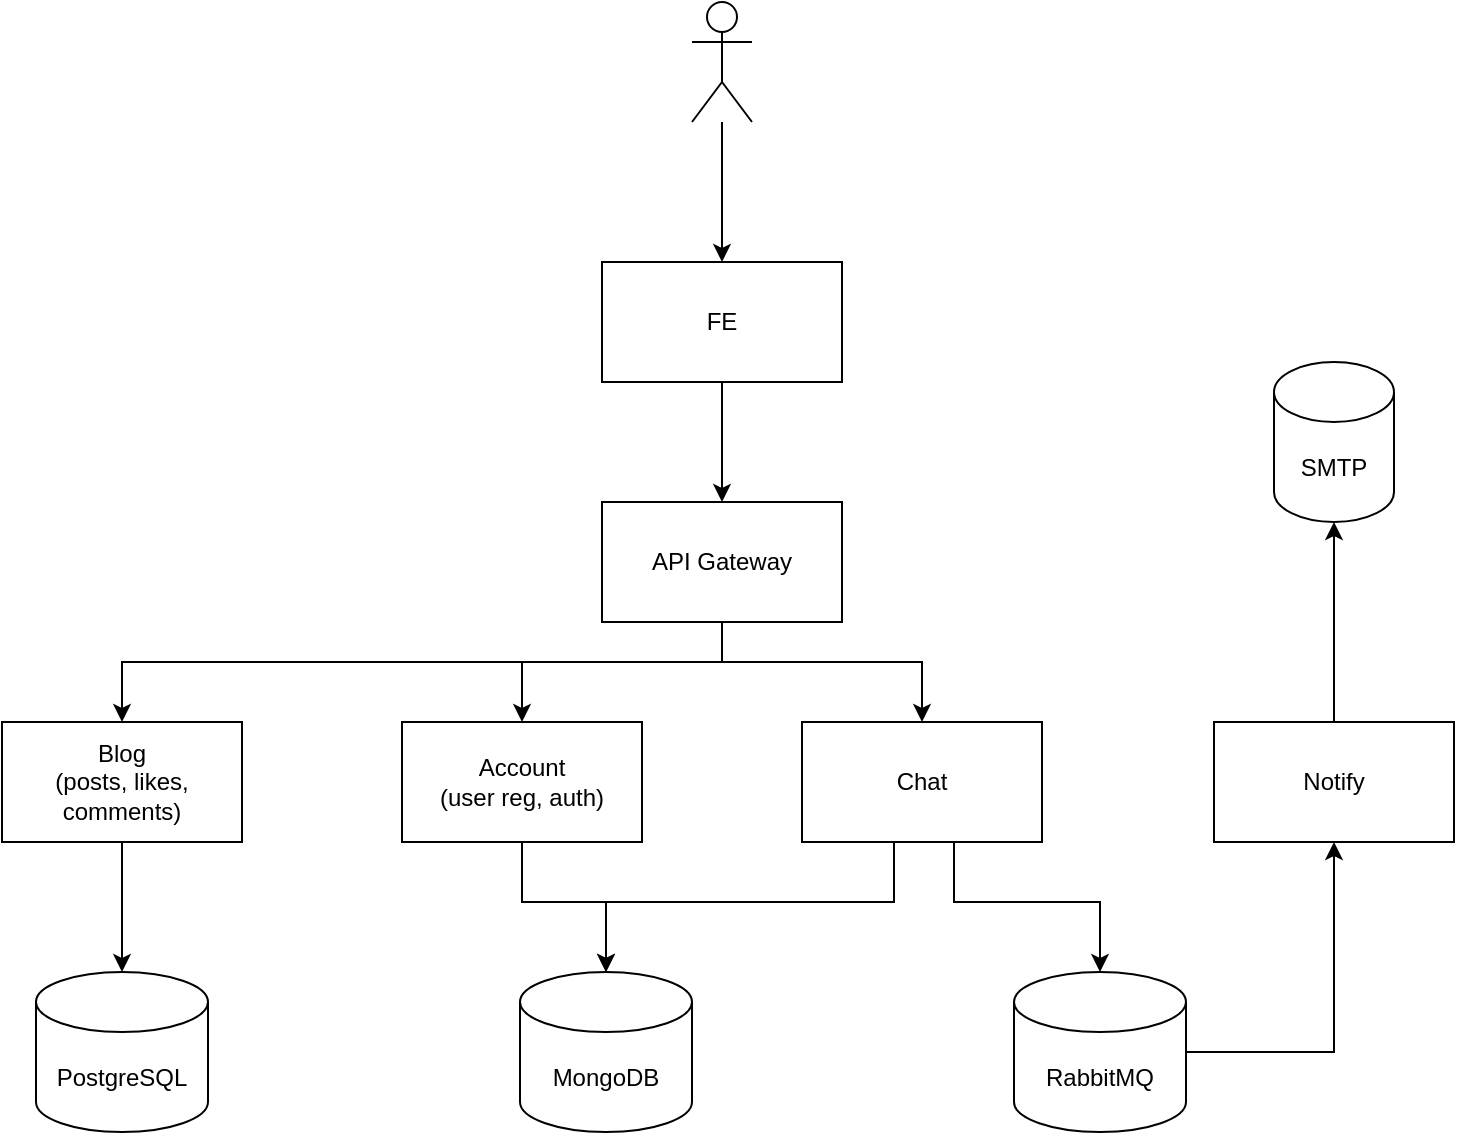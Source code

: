 <mxfile version="24.2.0" type="device">
  <diagram name="Specification" id="O7guWKUaf0JWwatWyiI9">
    <mxGraphModel dx="1434" dy="762" grid="1" gridSize="10" guides="1" tooltips="1" connect="1" arrows="1" fold="1" page="1" pageScale="1" pageWidth="827" pageHeight="1169" math="0" shadow="0">
      <root>
        <mxCell id="0" />
        <mxCell id="1" parent="0" />
        <mxCell id="7KezUDTG5KgQ72eP-DHj-3" style="edgeStyle=orthogonalEdgeStyle;rounded=0;orthogonalLoop=1;jettySize=auto;html=1;entryX=0.5;entryY=0;entryDx=0;entryDy=0;" parent="1" source="7KezUDTG5KgQ72eP-DHj-1" target="7KezUDTG5KgQ72eP-DHj-2" edge="1">
          <mxGeometry relative="1" as="geometry" />
        </mxCell>
        <mxCell id="7KezUDTG5KgQ72eP-DHj-1" value="" style="shape=umlActor;verticalLabelPosition=bottom;verticalAlign=top;html=1;outlineConnect=0;" parent="1" vertex="1">
          <mxGeometry x="399" y="20" width="30" height="60" as="geometry" />
        </mxCell>
        <mxCell id="7KezUDTG5KgQ72eP-DHj-18" style="edgeStyle=orthogonalEdgeStyle;rounded=0;orthogonalLoop=1;jettySize=auto;html=1;entryX=0.5;entryY=0;entryDx=0;entryDy=0;" parent="1" source="7KezUDTG5KgQ72eP-DHj-2" target="7KezUDTG5KgQ72eP-DHj-15" edge="1">
          <mxGeometry relative="1" as="geometry" />
        </mxCell>
        <mxCell id="7KezUDTG5KgQ72eP-DHj-2" value="FE" style="rounded=0;whiteSpace=wrap;html=1;" parent="1" vertex="1">
          <mxGeometry x="354" y="150" width="120" height="60" as="geometry" />
        </mxCell>
        <mxCell id="7KezUDTG5KgQ72eP-DHj-4" value="Account&lt;br&gt;(user reg, auth)" style="rounded=0;whiteSpace=wrap;html=1;" parent="1" vertex="1">
          <mxGeometry x="254" y="380" width="120" height="60" as="geometry" />
        </mxCell>
        <mxCell id="7KezUDTG5KgQ72eP-DHj-7" value="Blog&lt;br&gt;(posts, likes, comments)" style="rounded=0;whiteSpace=wrap;html=1;" parent="1" vertex="1">
          <mxGeometry x="54" y="380" width="120" height="60" as="geometry" />
        </mxCell>
        <mxCell id="7KezUDTG5KgQ72eP-DHj-30" style="edgeStyle=orthogonalEdgeStyle;rounded=0;orthogonalLoop=1;jettySize=auto;html=1;entryX=0.5;entryY=0;entryDx=0;entryDy=0;entryPerimeter=0;" parent="1" source="7KezUDTG5KgQ72eP-DHj-8" target="7KezUDTG5KgQ72eP-DHj-27" edge="1">
          <mxGeometry relative="1" as="geometry">
            <mxPoint x="410" y="500" as="targetPoint" />
            <Array as="points">
              <mxPoint x="500" y="470" />
              <mxPoint x="356" y="470" />
            </Array>
          </mxGeometry>
        </mxCell>
        <mxCell id="7KezUDTG5KgQ72eP-DHj-8" value="Chat" style="rounded=0;whiteSpace=wrap;html=1;" parent="1" vertex="1">
          <mxGeometry x="454" y="380" width="120" height="60" as="geometry" />
        </mxCell>
        <mxCell id="7KezUDTG5KgQ72eP-DHj-26" style="edgeStyle=orthogonalEdgeStyle;rounded=0;orthogonalLoop=1;jettySize=auto;html=1;" parent="1" source="7KezUDTG5KgQ72eP-DHj-14" target="7KezUDTG5KgQ72eP-DHj-25" edge="1">
          <mxGeometry relative="1" as="geometry" />
        </mxCell>
        <mxCell id="7KezUDTG5KgQ72eP-DHj-14" value="Notify" style="rounded=0;whiteSpace=wrap;html=1;" parent="1" vertex="1">
          <mxGeometry x="660" y="380" width="120" height="60" as="geometry" />
        </mxCell>
        <mxCell id="7KezUDTG5KgQ72eP-DHj-19" style="edgeStyle=orthogonalEdgeStyle;rounded=0;orthogonalLoop=1;jettySize=auto;html=1;entryX=0.5;entryY=0;entryDx=0;entryDy=0;" parent="1" source="7KezUDTG5KgQ72eP-DHj-15" target="7KezUDTG5KgQ72eP-DHj-4" edge="1">
          <mxGeometry relative="1" as="geometry">
            <Array as="points">
              <mxPoint x="414" y="350" />
              <mxPoint x="314" y="350" />
            </Array>
          </mxGeometry>
        </mxCell>
        <mxCell id="7KezUDTG5KgQ72eP-DHj-20" style="edgeStyle=orthogonalEdgeStyle;rounded=0;orthogonalLoop=1;jettySize=auto;html=1;entryX=0.5;entryY=0;entryDx=0;entryDy=0;" parent="1" source="7KezUDTG5KgQ72eP-DHj-15" target="7KezUDTG5KgQ72eP-DHj-7" edge="1">
          <mxGeometry relative="1" as="geometry">
            <Array as="points">
              <mxPoint x="414" y="350" />
              <mxPoint x="114" y="350" />
            </Array>
          </mxGeometry>
        </mxCell>
        <mxCell id="7KezUDTG5KgQ72eP-DHj-21" style="edgeStyle=orthogonalEdgeStyle;rounded=0;orthogonalLoop=1;jettySize=auto;html=1;entryX=0.5;entryY=0;entryDx=0;entryDy=0;" parent="1" source="7KezUDTG5KgQ72eP-DHj-15" target="7KezUDTG5KgQ72eP-DHj-8" edge="1">
          <mxGeometry relative="1" as="geometry">
            <Array as="points">
              <mxPoint x="414" y="350" />
              <mxPoint x="514" y="350" />
            </Array>
          </mxGeometry>
        </mxCell>
        <mxCell id="7KezUDTG5KgQ72eP-DHj-15" value="API Gateway" style="rounded=0;whiteSpace=wrap;html=1;" parent="1" vertex="1">
          <mxGeometry x="354" y="270" width="120" height="60" as="geometry" />
        </mxCell>
        <mxCell id="7KezUDTG5KgQ72eP-DHj-16" value="PostgreSQL" style="shape=cylinder3;whiteSpace=wrap;html=1;boundedLbl=1;backgroundOutline=1;size=15;" parent="1" vertex="1">
          <mxGeometry x="71" y="505" width="86" height="80" as="geometry" />
        </mxCell>
        <mxCell id="7KezUDTG5KgQ72eP-DHj-24" style="edgeStyle=orthogonalEdgeStyle;rounded=0;orthogonalLoop=1;jettySize=auto;html=1;entryX=0.5;entryY=1;entryDx=0;entryDy=0;" parent="1" source="7KezUDTG5KgQ72eP-DHj-17" target="7KezUDTG5KgQ72eP-DHj-14" edge="1">
          <mxGeometry relative="1" as="geometry" />
        </mxCell>
        <mxCell id="7KezUDTG5KgQ72eP-DHj-17" value="RabbitMQ" style="shape=cylinder3;whiteSpace=wrap;html=1;boundedLbl=1;backgroundOutline=1;size=15;" parent="1" vertex="1">
          <mxGeometry x="560" y="505" width="86" height="80" as="geometry" />
        </mxCell>
        <mxCell id="7KezUDTG5KgQ72eP-DHj-23" style="edgeStyle=orthogonalEdgeStyle;rounded=0;orthogonalLoop=1;jettySize=auto;html=1;entryX=0.5;entryY=0;entryDx=0;entryDy=0;entryPerimeter=0;" parent="1" source="7KezUDTG5KgQ72eP-DHj-8" target="7KezUDTG5KgQ72eP-DHj-17" edge="1">
          <mxGeometry relative="1" as="geometry">
            <Array as="points">
              <mxPoint x="530" y="470" />
              <mxPoint x="603" y="470" />
            </Array>
          </mxGeometry>
        </mxCell>
        <mxCell id="7KezUDTG5KgQ72eP-DHj-25" value="SMTP" style="shape=cylinder3;whiteSpace=wrap;html=1;boundedLbl=1;backgroundOutline=1;size=15;" parent="1" vertex="1">
          <mxGeometry x="690" y="200" width="60" height="80" as="geometry" />
        </mxCell>
        <mxCell id="7KezUDTG5KgQ72eP-DHj-27" value="MongoDB" style="shape=cylinder3;whiteSpace=wrap;html=1;boundedLbl=1;backgroundOutline=1;size=15;" parent="1" vertex="1">
          <mxGeometry x="313" y="505" width="86" height="80" as="geometry" />
        </mxCell>
        <mxCell id="7KezUDTG5KgQ72eP-DHj-28" style="edgeStyle=orthogonalEdgeStyle;rounded=0;orthogonalLoop=1;jettySize=auto;html=1;entryX=0.5;entryY=0;entryDx=0;entryDy=0;entryPerimeter=0;" parent="1" source="7KezUDTG5KgQ72eP-DHj-7" target="7KezUDTG5KgQ72eP-DHj-16" edge="1">
          <mxGeometry relative="1" as="geometry" />
        </mxCell>
        <mxCell id="7KezUDTG5KgQ72eP-DHj-29" style="edgeStyle=orthogonalEdgeStyle;rounded=0;orthogonalLoop=1;jettySize=auto;html=1;entryX=0.5;entryY=0;entryDx=0;entryDy=0;entryPerimeter=0;" parent="1" source="7KezUDTG5KgQ72eP-DHj-4" target="7KezUDTG5KgQ72eP-DHj-27" edge="1">
          <mxGeometry relative="1" as="geometry">
            <Array as="points">
              <mxPoint x="314" y="470" />
              <mxPoint x="356" y="470" />
            </Array>
          </mxGeometry>
        </mxCell>
      </root>
    </mxGraphModel>
  </diagram>
</mxfile>
